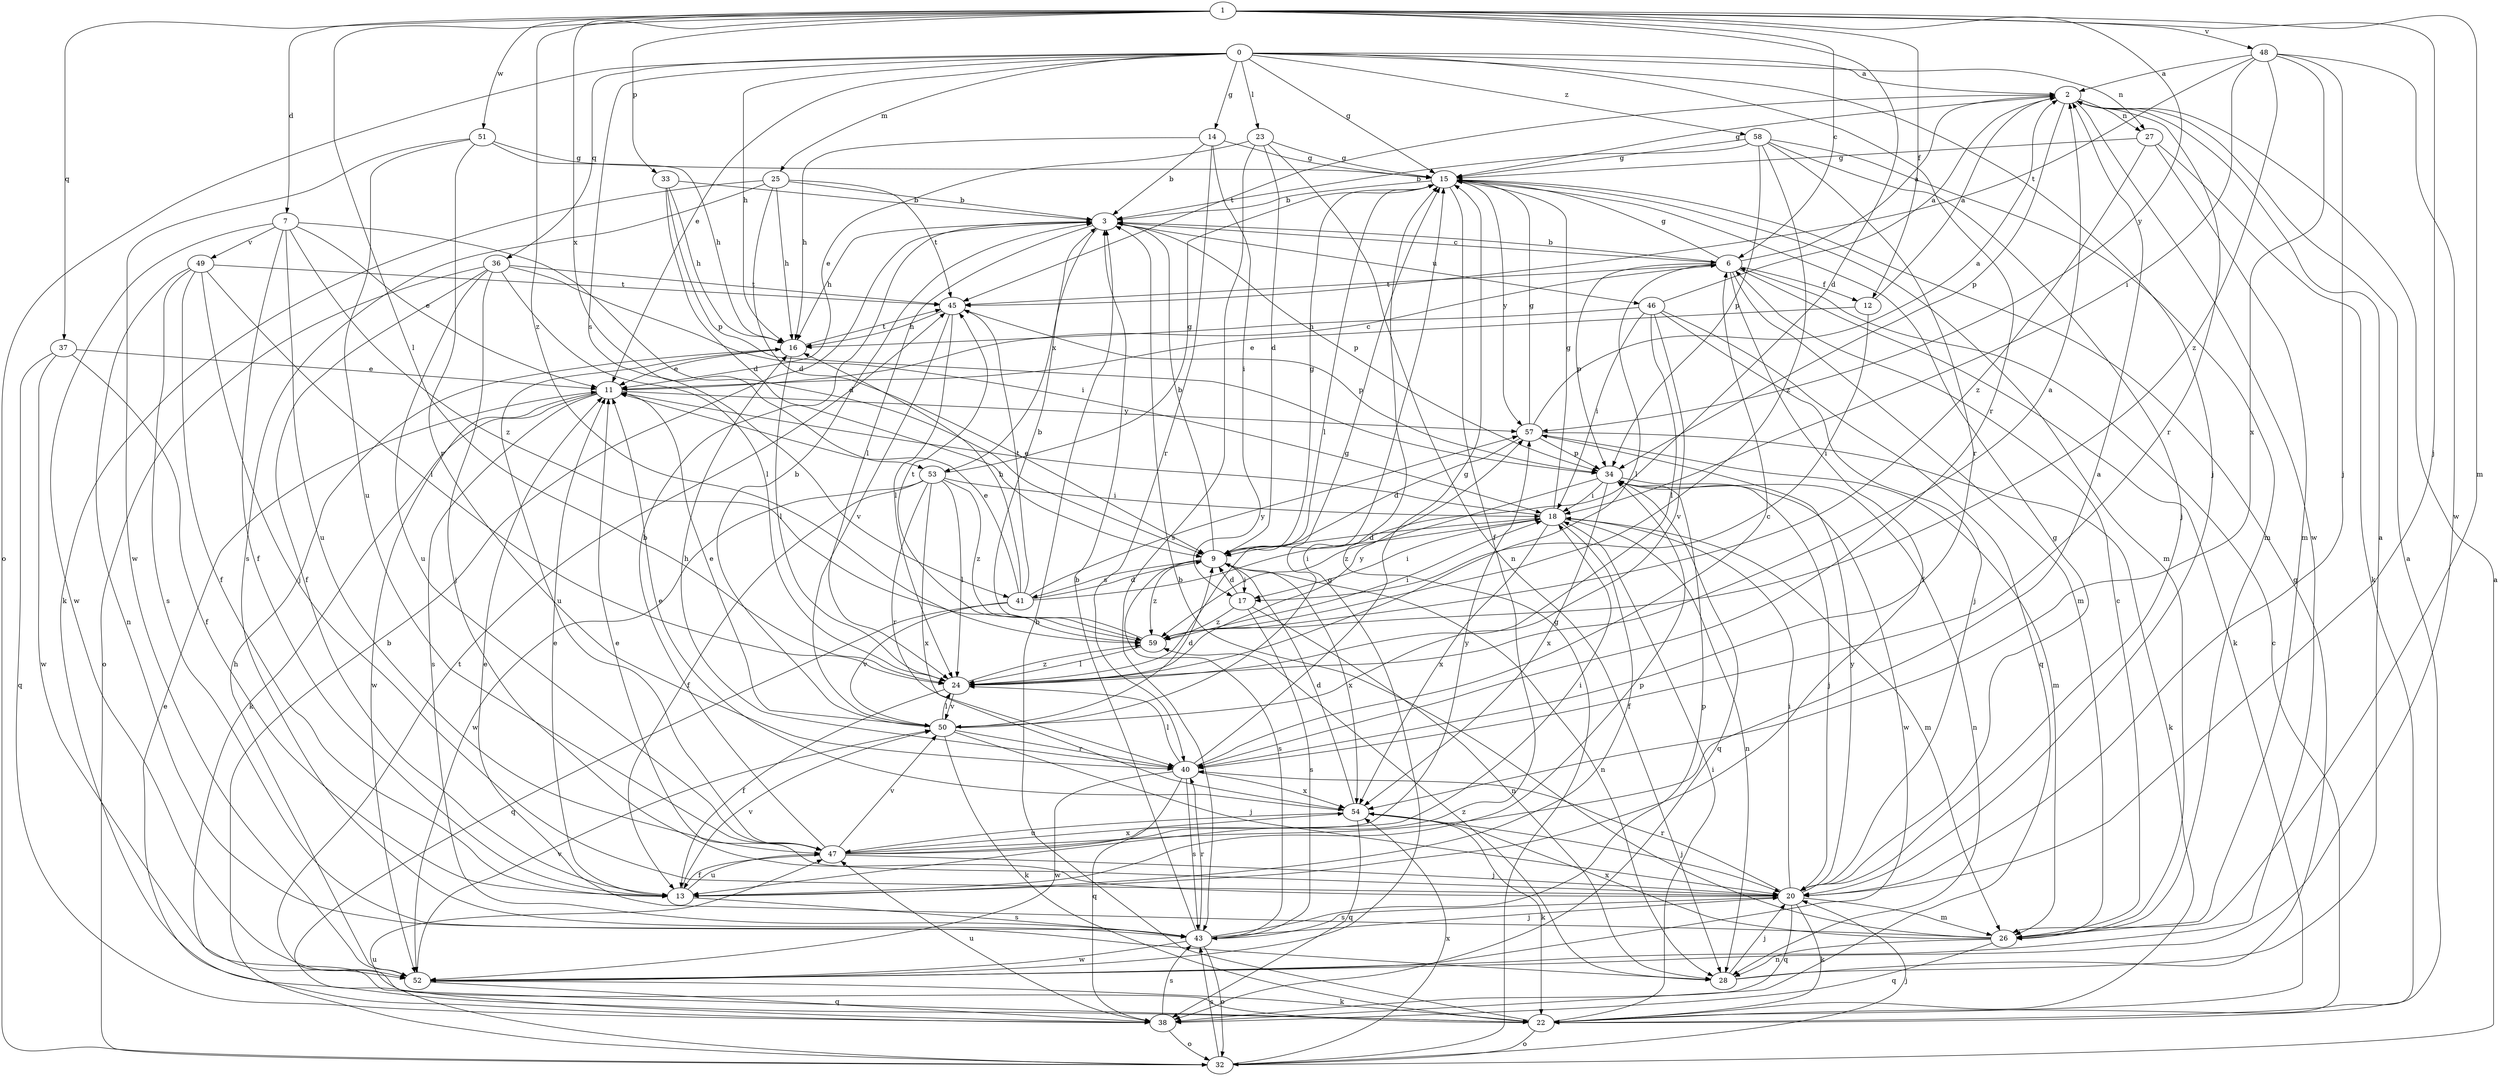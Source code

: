 strict digraph  {
0;
1;
2;
3;
6;
7;
9;
11;
12;
13;
14;
15;
16;
17;
18;
20;
22;
23;
24;
25;
26;
27;
28;
32;
33;
34;
36;
37;
38;
40;
41;
43;
45;
46;
47;
48;
49;
50;
51;
52;
53;
54;
57;
58;
59;
0 -> 2  [label=a];
0 -> 11  [label=e];
0 -> 14  [label=g];
0 -> 15  [label=g];
0 -> 16  [label=h];
0 -> 20  [label=j];
0 -> 23  [label=l];
0 -> 25  [label=m];
0 -> 27  [label=n];
0 -> 32  [label=o];
0 -> 36  [label=q];
0 -> 40  [label=r];
0 -> 41  [label=s];
0 -> 58  [label=z];
1 -> 6  [label=c];
1 -> 7  [label=d];
1 -> 9  [label=d];
1 -> 12  [label=f];
1 -> 20  [label=j];
1 -> 24  [label=l];
1 -> 26  [label=m];
1 -> 33  [label=p];
1 -> 37  [label=q];
1 -> 48  [label=v];
1 -> 51  [label=w];
1 -> 53  [label=x];
1 -> 57  [label=y];
1 -> 59  [label=z];
2 -> 15  [label=g];
2 -> 27  [label=n];
2 -> 34  [label=p];
2 -> 40  [label=r];
2 -> 45  [label=t];
2 -> 52  [label=w];
3 -> 6  [label=c];
3 -> 16  [label=h];
3 -> 24  [label=l];
3 -> 34  [label=p];
3 -> 46  [label=u];
3 -> 53  [label=x];
6 -> 2  [label=a];
6 -> 3  [label=b];
6 -> 12  [label=f];
6 -> 13  [label=f];
6 -> 15  [label=g];
6 -> 22  [label=k];
6 -> 24  [label=l];
6 -> 26  [label=m];
6 -> 34  [label=p];
6 -> 45  [label=t];
7 -> 9  [label=d];
7 -> 11  [label=e];
7 -> 13  [label=f];
7 -> 47  [label=u];
7 -> 49  [label=v];
7 -> 52  [label=w];
7 -> 59  [label=z];
9 -> 3  [label=b];
9 -> 15  [label=g];
9 -> 17  [label=i];
9 -> 28  [label=n];
9 -> 41  [label=s];
9 -> 43  [label=s];
9 -> 54  [label=x];
9 -> 59  [label=z];
11 -> 6  [label=c];
11 -> 22  [label=k];
11 -> 43  [label=s];
11 -> 52  [label=w];
11 -> 57  [label=y];
12 -> 2  [label=a];
12 -> 11  [label=e];
12 -> 17  [label=i];
13 -> 11  [label=e];
13 -> 34  [label=p];
13 -> 43  [label=s];
13 -> 47  [label=u];
13 -> 50  [label=v];
14 -> 3  [label=b];
14 -> 15  [label=g];
14 -> 16  [label=h];
14 -> 17  [label=i];
14 -> 40  [label=r];
15 -> 3  [label=b];
15 -> 13  [label=f];
15 -> 24  [label=l];
15 -> 26  [label=m];
15 -> 57  [label=y];
16 -> 11  [label=e];
16 -> 24  [label=l];
16 -> 45  [label=t];
16 -> 47  [label=u];
17 -> 9  [label=d];
17 -> 28  [label=n];
17 -> 43  [label=s];
17 -> 59  [label=z];
18 -> 9  [label=d];
18 -> 11  [label=e];
18 -> 13  [label=f];
18 -> 15  [label=g];
18 -> 17  [label=i];
18 -> 26  [label=m];
18 -> 28  [label=n];
18 -> 54  [label=x];
20 -> 11  [label=e];
20 -> 15  [label=g];
20 -> 18  [label=i];
20 -> 22  [label=k];
20 -> 26  [label=m];
20 -> 38  [label=q];
20 -> 40  [label=r];
20 -> 43  [label=s];
20 -> 57  [label=y];
22 -> 2  [label=a];
22 -> 3  [label=b];
22 -> 6  [label=c];
22 -> 18  [label=i];
22 -> 32  [label=o];
22 -> 45  [label=t];
23 -> 9  [label=d];
23 -> 11  [label=e];
23 -> 15  [label=g];
23 -> 28  [label=n];
23 -> 43  [label=s];
24 -> 2  [label=a];
24 -> 13  [label=f];
24 -> 50  [label=v];
24 -> 57  [label=y];
24 -> 59  [label=z];
25 -> 3  [label=b];
25 -> 9  [label=d];
25 -> 16  [label=h];
25 -> 22  [label=k];
25 -> 43  [label=s];
25 -> 45  [label=t];
26 -> 3  [label=b];
26 -> 6  [label=c];
26 -> 11  [label=e];
26 -> 28  [label=n];
26 -> 38  [label=q];
26 -> 54  [label=x];
27 -> 15  [label=g];
27 -> 22  [label=k];
27 -> 26  [label=m];
27 -> 59  [label=z];
28 -> 2  [label=a];
28 -> 15  [label=g];
28 -> 20  [label=j];
28 -> 59  [label=z];
32 -> 2  [label=a];
32 -> 3  [label=b];
32 -> 15  [label=g];
32 -> 20  [label=j];
32 -> 43  [label=s];
32 -> 47  [label=u];
32 -> 54  [label=x];
33 -> 3  [label=b];
33 -> 9  [label=d];
33 -> 16  [label=h];
33 -> 34  [label=p];
34 -> 18  [label=i];
34 -> 20  [label=j];
34 -> 28  [label=n];
34 -> 38  [label=q];
34 -> 52  [label=w];
34 -> 54  [label=x];
34 -> 59  [label=z];
36 -> 13  [label=f];
36 -> 18  [label=i];
36 -> 20  [label=j];
36 -> 24  [label=l];
36 -> 32  [label=o];
36 -> 45  [label=t];
36 -> 47  [label=u];
37 -> 11  [label=e];
37 -> 13  [label=f];
37 -> 38  [label=q];
37 -> 52  [label=w];
38 -> 11  [label=e];
38 -> 32  [label=o];
38 -> 43  [label=s];
38 -> 47  [label=u];
40 -> 6  [label=c];
40 -> 15  [label=g];
40 -> 16  [label=h];
40 -> 24  [label=l];
40 -> 38  [label=q];
40 -> 43  [label=s];
40 -> 52  [label=w];
40 -> 54  [label=x];
41 -> 9  [label=d];
41 -> 11  [label=e];
41 -> 16  [label=h];
41 -> 18  [label=i];
41 -> 38  [label=q];
41 -> 45  [label=t];
41 -> 50  [label=v];
41 -> 57  [label=y];
43 -> 3  [label=b];
43 -> 20  [label=j];
43 -> 32  [label=o];
43 -> 34  [label=p];
43 -> 40  [label=r];
43 -> 52  [label=w];
45 -> 16  [label=h];
45 -> 24  [label=l];
45 -> 34  [label=p];
45 -> 50  [label=v];
46 -> 2  [label=a];
46 -> 16  [label=h];
46 -> 18  [label=i];
46 -> 20  [label=j];
46 -> 24  [label=l];
46 -> 38  [label=q];
46 -> 50  [label=v];
47 -> 2  [label=a];
47 -> 3  [label=b];
47 -> 13  [label=f];
47 -> 18  [label=i];
47 -> 20  [label=j];
47 -> 50  [label=v];
47 -> 54  [label=x];
47 -> 57  [label=y];
48 -> 2  [label=a];
48 -> 18  [label=i];
48 -> 20  [label=j];
48 -> 45  [label=t];
48 -> 52  [label=w];
48 -> 54  [label=x];
48 -> 59  [label=z];
49 -> 13  [label=f];
49 -> 20  [label=j];
49 -> 24  [label=l];
49 -> 28  [label=n];
49 -> 43  [label=s];
49 -> 45  [label=t];
50 -> 3  [label=b];
50 -> 9  [label=d];
50 -> 11  [label=e];
50 -> 15  [label=g];
50 -> 20  [label=j];
50 -> 22  [label=k];
50 -> 24  [label=l];
50 -> 40  [label=r];
51 -> 15  [label=g];
51 -> 16  [label=h];
51 -> 40  [label=r];
51 -> 47  [label=u];
51 -> 52  [label=w];
52 -> 15  [label=g];
52 -> 16  [label=h];
52 -> 22  [label=k];
52 -> 38  [label=q];
52 -> 50  [label=v];
53 -> 13  [label=f];
53 -> 15  [label=g];
53 -> 18  [label=i];
53 -> 24  [label=l];
53 -> 40  [label=r];
53 -> 52  [label=w];
53 -> 54  [label=x];
53 -> 59  [label=z];
54 -> 9  [label=d];
54 -> 11  [label=e];
54 -> 20  [label=j];
54 -> 22  [label=k];
54 -> 38  [label=q];
54 -> 47  [label=u];
57 -> 2  [label=a];
57 -> 9  [label=d];
57 -> 15  [label=g];
57 -> 22  [label=k];
57 -> 26  [label=m];
57 -> 34  [label=p];
58 -> 3  [label=b];
58 -> 15  [label=g];
58 -> 20  [label=j];
58 -> 26  [label=m];
58 -> 34  [label=p];
58 -> 40  [label=r];
58 -> 59  [label=z];
59 -> 3  [label=b];
59 -> 18  [label=i];
59 -> 24  [label=l];
59 -> 45  [label=t];
}
